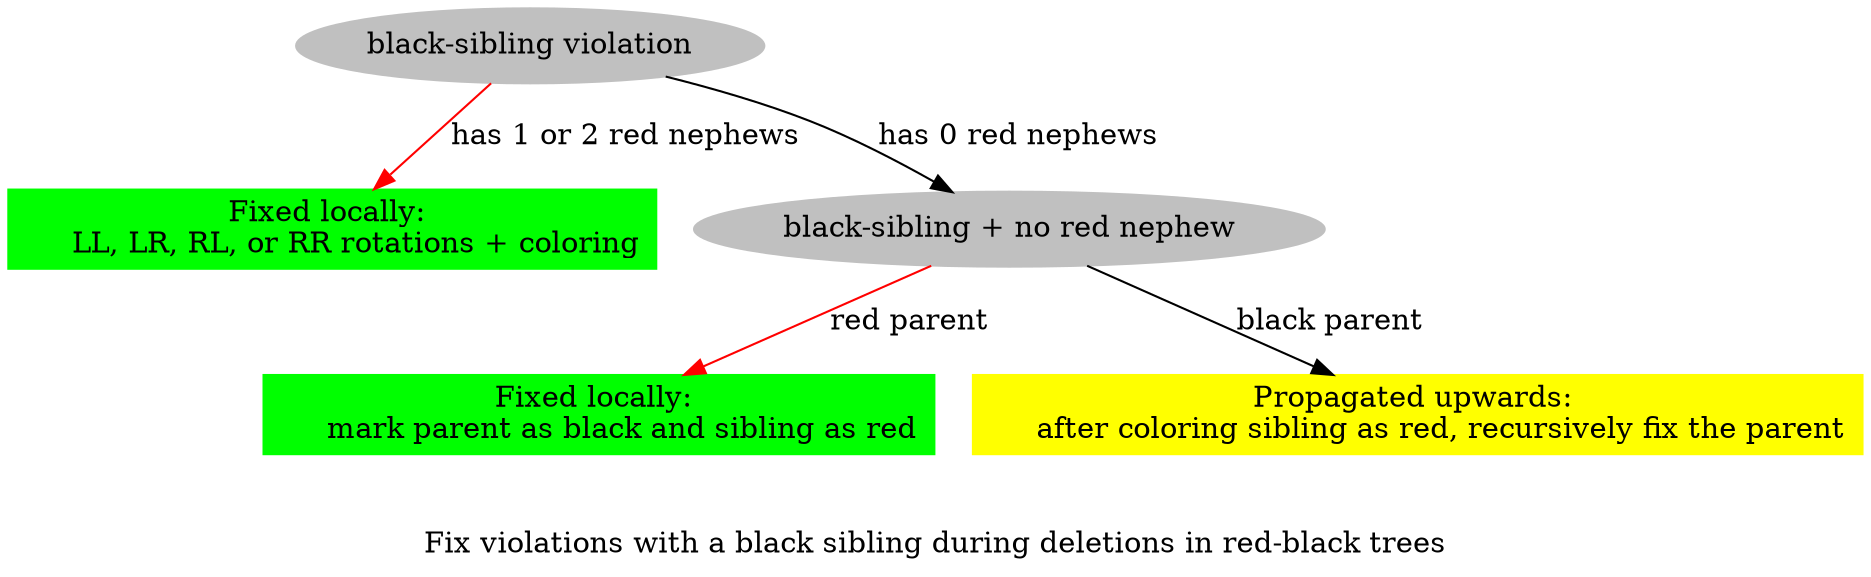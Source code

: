 digraph RBTree {
"0x0002" [label="black-sibling violation"] [color=grey] [style=filled] 
"0x0002" -> {"0x0003"} [label="has 1 or 2 red nephews"] [color=red]
"0x0002" -> {"0x0004"} [label="has 0 red nephews"]
"0x0004" [label="black-sibling + no red nephew"] [color=grey] [style=filled] 
"0x0004" -> {"0x0005"} [label="red parent"]  [color=red]
"0x0004" -> {"0x0006"} [label="black parent"]
"0x0003" [label="Fixed locally: 
     LL, LR, RL, or RR rotations + coloring"] [shape="box"] [color=green] [style=filled] 
"0x0005" [label="Fixed locally: 
     mark parent as black and sibling as red"] [shape="box"]  [color=green] [style=filled] 
"0x0006" [label="Propagated upwards: 
     after coloring sibling as red, recursively fix the parent"] [shape="box"]  [color=yellow] [style=filled] 

label="

Fix violations with a black sibling during deletions in red-black trees"
}
